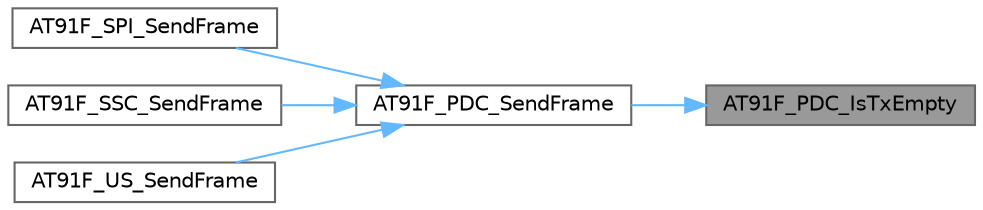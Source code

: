 digraph "AT91F_PDC_IsTxEmpty"
{
 // LATEX_PDF_SIZE
  bgcolor="transparent";
  edge [fontname=Helvetica,fontsize=10,labelfontname=Helvetica,labelfontsize=10];
  node [fontname=Helvetica,fontsize=10,shape=box,height=0.2,width=0.4];
  rankdir="RL";
  Node1 [id="Node000001",label="AT91F_PDC_IsTxEmpty",height=0.2,width=0.4,color="gray40", fillcolor="grey60", style="filled", fontcolor="black",tooltip="Test if the current transfer descriptor has been sent."];
  Node1 -> Node2 [id="edge1_Node000001_Node000002",dir="back",color="steelblue1",style="solid",tooltip=" "];
  Node2 [id="Node000002",label="AT91F_PDC_SendFrame",height=0.2,width=0.4,color="grey40", fillcolor="white", style="filled",URL="$lib___a_t91_s_a_m7_s64_8h.html#a69b0e9baa0272a3febd549034aad1fcb",tooltip="Close PDC: disable TX and RX reset transfer descriptors."];
  Node2 -> Node3 [id="edge2_Node000002_Node000003",dir="back",color="steelblue1",style="solid",tooltip=" "];
  Node3 [id="Node000003",label="AT91F_SPI_SendFrame",height=0.2,width=0.4,color="grey40", fillcolor="white", style="filled",URL="$lib___a_t91_s_a_m7_s64_8h.html#a9cf180ac507975a8259e99352d233732",tooltip="Return 2 if PDC has been initialized with Buffer and Next Buffer, 1 if PDC has been initialized with ..."];
  Node2 -> Node4 [id="edge3_Node000002_Node000004",dir="back",color="steelblue1",style="solid",tooltip=" "];
  Node4 [id="Node000004",label="AT91F_SSC_SendFrame",height=0.2,width=0.4,color="grey40", fillcolor="white", style="filled",URL="$lib___a_t91_s_a_m7_s64_8h.html#ad69b884ddf6875c1e37a7a2bdcb624a4",tooltip="Return 2 if PDC has been initialized with Buffer and Next Buffer, 1 if PDC has been initialized with ..."];
  Node2 -> Node5 [id="edge4_Node000002_Node000005",dir="back",color="steelblue1",style="solid",tooltip=" "];
  Node5 [id="Node000005",label="AT91F_US_SendFrame",height=0.2,width=0.4,color="grey40", fillcolor="white", style="filled",URL="$lib___a_t91_s_a_m7_s64_8h.html#abf1fd25f710588e80351fba226751bdf",tooltip="Return 2 if PDC has been initialized with Buffer and Next Buffer, 1 if PDC has been initialized with ..."];
}
